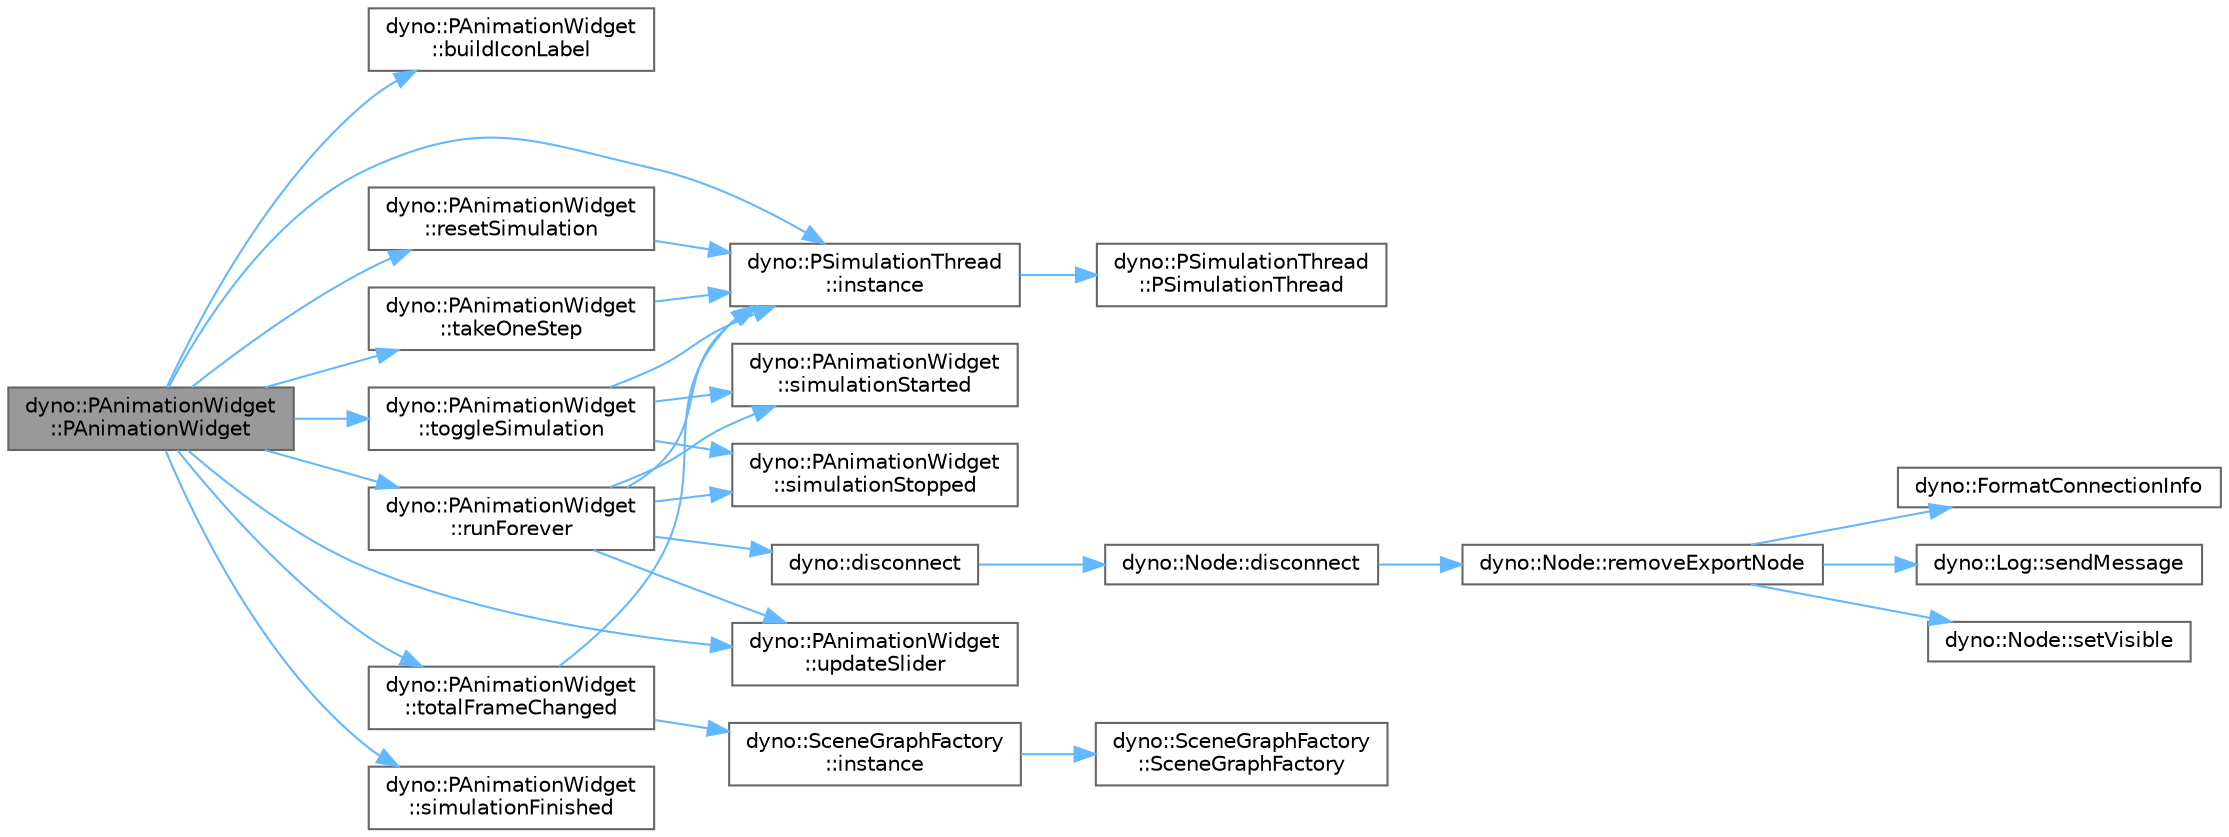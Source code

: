 digraph "dyno::PAnimationWidget::PAnimationWidget"
{
 // LATEX_PDF_SIZE
  bgcolor="transparent";
  edge [fontname=Helvetica,fontsize=10,labelfontname=Helvetica,labelfontsize=10];
  node [fontname=Helvetica,fontsize=10,shape=box,height=0.2,width=0.4];
  rankdir="LR";
  Node1 [id="Node000001",label="dyno::PAnimationWidget\l::PAnimationWidget",height=0.2,width=0.4,color="gray40", fillcolor="grey60", style="filled", fontcolor="black",tooltip=" "];
  Node1 -> Node2 [id="edge1_Node000001_Node000002",color="steelblue1",style="solid",tooltip=" "];
  Node2 [id="Node000002",label="dyno::PAnimationWidget\l::buildIconLabel",height=0.2,width=0.4,color="grey40", fillcolor="white", style="filled",URL="$classdyno_1_1_p_animation_widget.html#a7d8d92e77d7a7f390ecb1ad5af152405",tooltip=" "];
  Node1 -> Node3 [id="edge2_Node000001_Node000003",color="steelblue1",style="solid",tooltip=" "];
  Node3 [id="Node000003",label="dyno::PSimulationThread\l::instance",height=0.2,width=0.4,color="grey40", fillcolor="white", style="filled",URL="$classdyno_1_1_p_simulation_thread.html#aa6c154b97badd562a3d04e7bf3b736b1",tooltip=" "];
  Node3 -> Node4 [id="edge3_Node000003_Node000004",color="steelblue1",style="solid",tooltip=" "];
  Node4 [id="Node000004",label="dyno::PSimulationThread\l::PSimulationThread",height=0.2,width=0.4,color="grey40", fillcolor="white", style="filled",URL="$classdyno_1_1_p_simulation_thread.html#af8a98174b18d5f7895c5f0f40015f106",tooltip=" "];
  Node1 -> Node5 [id="edge4_Node000001_Node000005",color="steelblue1",style="solid",tooltip=" "];
  Node5 [id="Node000005",label="dyno::PAnimationWidget\l::resetSimulation",height=0.2,width=0.4,color="grey40", fillcolor="white", style="filled",URL="$classdyno_1_1_p_animation_widget.html#a50ce622a4fc0b658ea77d40e33cd469a",tooltip=" "];
  Node5 -> Node3 [id="edge5_Node000005_Node000003",color="steelblue1",style="solid",tooltip=" "];
  Node1 -> Node6 [id="edge6_Node000001_Node000006",color="steelblue1",style="solid",tooltip=" "];
  Node6 [id="Node000006",label="dyno::PAnimationWidget\l::runForever",height=0.2,width=0.4,color="grey40", fillcolor="white", style="filled",URL="$classdyno_1_1_p_animation_widget.html#aa87cedc07a9bc35184d0c30cdd235a85",tooltip=" "];
  Node6 -> Node7 [id="edge7_Node000006_Node000007",color="steelblue1",style="solid",tooltip=" "];
  Node7 [id="Node000007",label="dyno::disconnect",height=0.2,width=0.4,color="grey40", fillcolor="white", style="filled",URL="$namespacedyno.html#aa1422d9d48b7fccaa94ebbd8bbe6f333",tooltip=" "];
  Node7 -> Node8 [id="edge8_Node000007_Node000008",color="steelblue1",style="solid",tooltip=" "];
  Node8 [id="Node000008",label="dyno::Node::disconnect",height=0.2,width=0.4,color="grey40", fillcolor="white", style="filled",URL="$classdyno_1_1_node.html#a3de4fd3b43510ce6aefc9eb73aad51da",tooltip=" "];
  Node8 -> Node9 [id="edge9_Node000008_Node000009",color="steelblue1",style="solid",tooltip=" "];
  Node9 [id="Node000009",label="dyno::Node::removeExportNode",height=0.2,width=0.4,color="grey40", fillcolor="white", style="filled",URL="$classdyno_1_1_node.html#a6a9c5bd47d2feac107561b2769fd5c09",tooltip=" "];
  Node9 -> Node10 [id="edge10_Node000009_Node000010",color="steelblue1",style="solid",tooltip=" "];
  Node10 [id="Node000010",label="dyno::FormatConnectionInfo",height=0.2,width=0.4,color="grey40", fillcolor="white", style="filled",URL="$namespacedyno.html#ab0875130926015cab38080dde55df03b",tooltip=" "];
  Node9 -> Node11 [id="edge11_Node000009_Node000011",color="steelblue1",style="solid",tooltip=" "];
  Node11 [id="Node000011",label="dyno::Log::sendMessage",height=0.2,width=0.4,color="grey40", fillcolor="white", style="filled",URL="$classdyno_1_1_log.html#ade134ff996b87eb30b5cab64bc73ad28",tooltip="Add a new message to log."];
  Node9 -> Node12 [id="edge12_Node000009_Node000012",color="steelblue1",style="solid",tooltip=" "];
  Node12 [id="Node000012",label="dyno::Node::setVisible",height=0.2,width=0.4,color="grey40", fillcolor="white", style="filled",URL="$classdyno_1_1_node.html#ac8d11214a0508e24421095c5f9067421",tooltip="Set the visibility of context."];
  Node6 -> Node3 [id="edge13_Node000006_Node000003",color="steelblue1",style="solid",tooltip=" "];
  Node6 -> Node13 [id="edge14_Node000006_Node000013",color="steelblue1",style="solid",tooltip=" "];
  Node13 [id="Node000013",label="dyno::PAnimationWidget\l::simulationStarted",height=0.2,width=0.4,color="grey40", fillcolor="white", style="filled",URL="$classdyno_1_1_p_animation_widget.html#a448681f74762ed6febb79976c7befc2f",tooltip=" "];
  Node6 -> Node14 [id="edge15_Node000006_Node000014",color="steelblue1",style="solid",tooltip=" "];
  Node14 [id="Node000014",label="dyno::PAnimationWidget\l::simulationStopped",height=0.2,width=0.4,color="grey40", fillcolor="white", style="filled",URL="$classdyno_1_1_p_animation_widget.html#a7d6c0b70c472f6d4cb956f93230268ef",tooltip=" "];
  Node6 -> Node15 [id="edge16_Node000006_Node000015",color="steelblue1",style="solid",tooltip=" "];
  Node15 [id="Node000015",label="dyno::PAnimationWidget\l::updateSlider",height=0.2,width=0.4,color="grey40", fillcolor="white", style="filled",URL="$classdyno_1_1_p_animation_widget.html#a18aabd1f0748650cf2aa1bce432d9df2",tooltip=" "];
  Node1 -> Node16 [id="edge17_Node000001_Node000016",color="steelblue1",style="solid",tooltip=" "];
  Node16 [id="Node000016",label="dyno::PAnimationWidget\l::simulationFinished",height=0.2,width=0.4,color="grey40", fillcolor="white", style="filled",URL="$classdyno_1_1_p_animation_widget.html#ad7338ccc638539f3111e2ce405aa2f1a",tooltip=" "];
  Node1 -> Node17 [id="edge18_Node000001_Node000017",color="steelblue1",style="solid",tooltip=" "];
  Node17 [id="Node000017",label="dyno::PAnimationWidget\l::takeOneStep",height=0.2,width=0.4,color="grey40", fillcolor="white", style="filled",URL="$classdyno_1_1_p_animation_widget.html#a7a257b91a386bf69a78e7e27b46715b5",tooltip=" "];
  Node17 -> Node3 [id="edge19_Node000017_Node000003",color="steelblue1",style="solid",tooltip=" "];
  Node1 -> Node18 [id="edge20_Node000001_Node000018",color="steelblue1",style="solid",tooltip=" "];
  Node18 [id="Node000018",label="dyno::PAnimationWidget\l::toggleSimulation",height=0.2,width=0.4,color="grey40", fillcolor="white", style="filled",URL="$classdyno_1_1_p_animation_widget.html#ab78c7620de0e1b505970874e94cc03e1",tooltip=" "];
  Node18 -> Node3 [id="edge21_Node000018_Node000003",color="steelblue1",style="solid",tooltip=" "];
  Node18 -> Node13 [id="edge22_Node000018_Node000013",color="steelblue1",style="solid",tooltip=" "];
  Node18 -> Node14 [id="edge23_Node000018_Node000014",color="steelblue1",style="solid",tooltip=" "];
  Node1 -> Node19 [id="edge24_Node000001_Node000019",color="steelblue1",style="solid",tooltip=" "];
  Node19 [id="Node000019",label="dyno::PAnimationWidget\l::totalFrameChanged",height=0.2,width=0.4,color="grey40", fillcolor="white", style="filled",URL="$classdyno_1_1_p_animation_widget.html#a7680b8b20b80e0837beccc5dbb544fd7",tooltip=" "];
  Node19 -> Node20 [id="edge25_Node000019_Node000020",color="steelblue1",style="solid",tooltip=" "];
  Node20 [id="Node000020",label="dyno::SceneGraphFactory\l::instance",height=0.2,width=0.4,color="grey40", fillcolor="white", style="filled",URL="$classdyno_1_1_scene_graph_factory.html#a734602c4eaa53d89bd0293015383677b",tooltip=" "];
  Node20 -> Node21 [id="edge26_Node000020_Node000021",color="steelblue1",style="solid",tooltip=" "];
  Node21 [id="Node000021",label="dyno::SceneGraphFactory\l::SceneGraphFactory",height=0.2,width=0.4,color="grey40", fillcolor="white", style="filled",URL="$classdyno_1_1_scene_graph_factory.html#a8903c0a4594870792c19db4302361bad",tooltip=" "];
  Node19 -> Node3 [id="edge27_Node000019_Node000003",color="steelblue1",style="solid",tooltip=" "];
  Node1 -> Node15 [id="edge28_Node000001_Node000015",color="steelblue1",style="solid",tooltip=" "];
}
